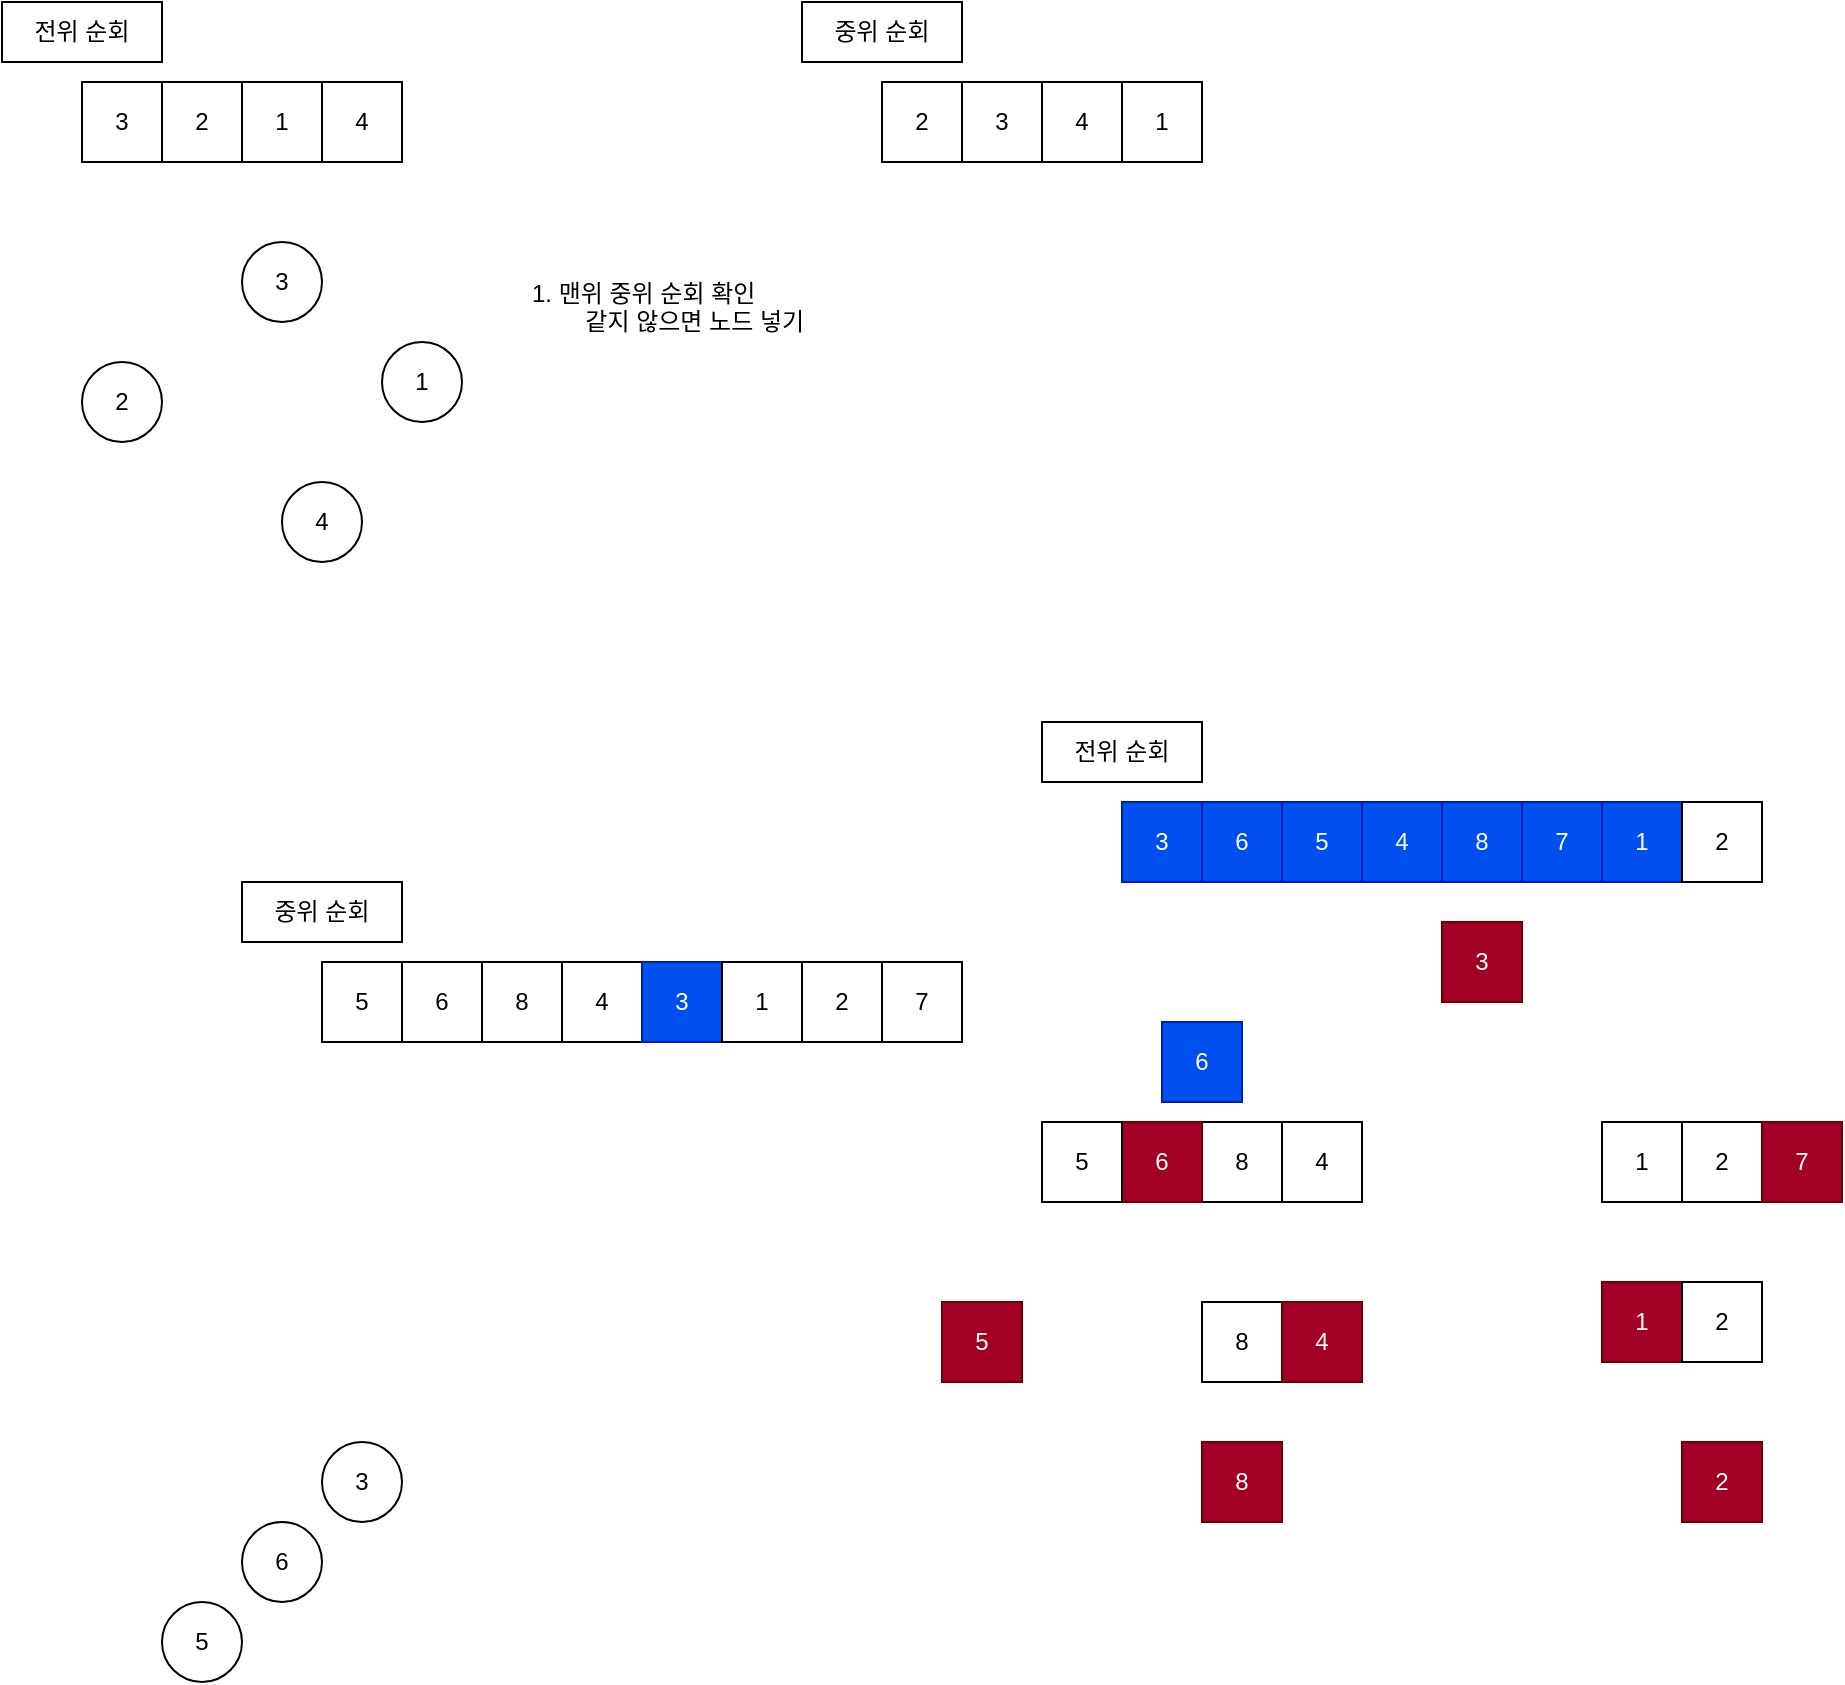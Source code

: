 <mxfile version="15.8.7" type="device"><diagram id="9sdye9659Cw9JpX-TZh7" name="페이지-1"><mxGraphModel dx="1021" dy="591" grid="1" gridSize="10" guides="1" tooltips="1" connect="1" arrows="1" fold="1" page="1" pageScale="1" pageWidth="10000" pageHeight="10000" math="0" shadow="0"><root><mxCell id="0"/><mxCell id="1" parent="0"/><mxCell id="DdYUDAiiwOsoHelVybKq-2" value="3" style="rounded=0;whiteSpace=wrap;html=1;container=0;fillColor=#0050ef;fontColor=#ffffff;strokeColor=#001DBC;" parent="1" vertex="1"><mxGeometry x="640" y="440" width="40" height="40" as="geometry"/></mxCell><mxCell id="DdYUDAiiwOsoHelVybKq-3" value="6" style="rounded=0;whiteSpace=wrap;html=1;container=0;fillColor=#0050ef;fontColor=#ffffff;strokeColor=#001DBC;" parent="1" vertex="1"><mxGeometry x="680" y="440" width="40" height="40" as="geometry"/></mxCell><mxCell id="DdYUDAiiwOsoHelVybKq-4" value="5" style="rounded=0;whiteSpace=wrap;html=1;container=0;fillColor=#0050ef;fontColor=#ffffff;strokeColor=#001DBC;" parent="1" vertex="1"><mxGeometry x="720" y="440" width="40" height="40" as="geometry"/></mxCell><mxCell id="DdYUDAiiwOsoHelVybKq-5" value="4" style="rounded=0;whiteSpace=wrap;html=1;container=0;fillColor=#0050ef;fontColor=#ffffff;strokeColor=#001DBC;" parent="1" vertex="1"><mxGeometry x="760" y="440" width="40" height="40" as="geometry"/></mxCell><mxCell id="rQkRN48qMZ-APyTEBJOM-1" value="전위 순회" style="rounded=0;whiteSpace=wrap;html=1;container=0;" vertex="1" parent="1"><mxGeometry x="600" y="400" width="80" height="30" as="geometry"/></mxCell><mxCell id="DdYUDAiiwOsoHelVybKq-6" value="5" style="rounded=0;whiteSpace=wrap;html=1;container=0;" parent="1" vertex="1"><mxGeometry x="240" y="520" width="40" height="40" as="geometry"/></mxCell><mxCell id="DdYUDAiiwOsoHelVybKq-7" value="6" style="rounded=0;whiteSpace=wrap;html=1;container=0;" parent="1" vertex="1"><mxGeometry x="280" y="520" width="40" height="40" as="geometry"/></mxCell><mxCell id="DdYUDAiiwOsoHelVybKq-8" value="8" style="rounded=0;whiteSpace=wrap;html=1;container=0;" parent="1" vertex="1"><mxGeometry x="320" y="520" width="40" height="40" as="geometry"/></mxCell><mxCell id="DdYUDAiiwOsoHelVybKq-9" value="4" style="rounded=0;whiteSpace=wrap;html=1;container=0;" parent="1" vertex="1"><mxGeometry x="360" y="520" width="40" height="40" as="geometry"/></mxCell><mxCell id="rQkRN48qMZ-APyTEBJOM-2" value="중위 순회" style="rounded=0;whiteSpace=wrap;html=1;container=0;" vertex="1" parent="1"><mxGeometry x="200" y="480" width="80" height="30" as="geometry"/></mxCell><mxCell id="rQkRN48qMZ-APyTEBJOM-5" value="8" style="rounded=0;whiteSpace=wrap;html=1;container=0;fillColor=#0050ef;fontColor=#ffffff;strokeColor=#001DBC;" vertex="1" parent="1"><mxGeometry x="800" y="440" width="40" height="40" as="geometry"/></mxCell><mxCell id="rQkRN48qMZ-APyTEBJOM-6" value="7" style="rounded=0;whiteSpace=wrap;html=1;container=0;fillColor=#0050ef;fontColor=#ffffff;strokeColor=#001DBC;" vertex="1" parent="1"><mxGeometry x="840" y="440" width="40" height="40" as="geometry"/></mxCell><mxCell id="rQkRN48qMZ-APyTEBJOM-7" value="1" style="rounded=0;whiteSpace=wrap;html=1;container=0;fillColor=#0050ef;fontColor=#ffffff;strokeColor=#001DBC;" vertex="1" parent="1"><mxGeometry x="880" y="440" width="40" height="40" as="geometry"/></mxCell><mxCell id="rQkRN48qMZ-APyTEBJOM-8" value="2" style="rounded=0;whiteSpace=wrap;html=1;container=0;" vertex="1" parent="1"><mxGeometry x="920" y="440" width="40" height="40" as="geometry"/></mxCell><mxCell id="rQkRN48qMZ-APyTEBJOM-9" value="3" style="rounded=0;whiteSpace=wrap;html=1;container=0;fillColor=#0050ef;fontColor=#ffffff;strokeColor=#001DBC;" vertex="1" parent="1"><mxGeometry x="400" y="520" width="40" height="40" as="geometry"/></mxCell><mxCell id="rQkRN48qMZ-APyTEBJOM-10" value="1" style="rounded=0;whiteSpace=wrap;html=1;container=0;" vertex="1" parent="1"><mxGeometry x="440" y="520" width="40" height="40" as="geometry"/></mxCell><mxCell id="rQkRN48qMZ-APyTEBJOM-11" value="2" style="rounded=0;whiteSpace=wrap;html=1;container=0;" vertex="1" parent="1"><mxGeometry x="480" y="520" width="40" height="40" as="geometry"/></mxCell><mxCell id="rQkRN48qMZ-APyTEBJOM-12" value="7" style="rounded=0;whiteSpace=wrap;html=1;container=0;" vertex="1" parent="1"><mxGeometry x="520" y="520" width="40" height="40" as="geometry"/></mxCell><mxCell id="rQkRN48qMZ-APyTEBJOM-13" value="3" style="ellipse;whiteSpace=wrap;html=1;aspect=fixed;" vertex="1" parent="1"><mxGeometry x="240" y="760" width="40" height="40" as="geometry"/></mxCell><mxCell id="rQkRN48qMZ-APyTEBJOM-14" value="6" style="ellipse;whiteSpace=wrap;html=1;aspect=fixed;" vertex="1" parent="1"><mxGeometry x="200" y="800" width="40" height="40" as="geometry"/></mxCell><mxCell id="rQkRN48qMZ-APyTEBJOM-15" value="5" style="ellipse;whiteSpace=wrap;html=1;aspect=fixed;" vertex="1" parent="1"><mxGeometry x="160" y="840" width="40" height="40" as="geometry"/></mxCell><mxCell id="rQkRN48qMZ-APyTEBJOM-16" value="3" style="rounded=0;whiteSpace=wrap;html=1;container=0;" vertex="1" parent="1"><mxGeometry x="120" y="80" width="40" height="40" as="geometry"/></mxCell><mxCell id="rQkRN48qMZ-APyTEBJOM-17" value="2" style="rounded=0;whiteSpace=wrap;html=1;container=0;" vertex="1" parent="1"><mxGeometry x="160" y="80" width="40" height="40" as="geometry"/></mxCell><mxCell id="rQkRN48qMZ-APyTEBJOM-18" value="1" style="rounded=0;whiteSpace=wrap;html=1;container=0;" vertex="1" parent="1"><mxGeometry x="200" y="80" width="40" height="40" as="geometry"/></mxCell><mxCell id="rQkRN48qMZ-APyTEBJOM-19" value="4" style="rounded=0;whiteSpace=wrap;html=1;container=0;" vertex="1" parent="1"><mxGeometry x="240" y="80" width="40" height="40" as="geometry"/></mxCell><mxCell id="rQkRN48qMZ-APyTEBJOM-20" value="전위 순회" style="rounded=0;whiteSpace=wrap;html=1;container=0;" vertex="1" parent="1"><mxGeometry x="80" y="40" width="80" height="30" as="geometry"/></mxCell><mxCell id="rQkRN48qMZ-APyTEBJOM-21" value="2" style="rounded=0;whiteSpace=wrap;html=1;container=0;" vertex="1" parent="1"><mxGeometry x="520" y="80" width="40" height="40" as="geometry"/></mxCell><mxCell id="rQkRN48qMZ-APyTEBJOM-22" value="3" style="rounded=0;whiteSpace=wrap;html=1;container=0;" vertex="1" parent="1"><mxGeometry x="560" y="80" width="40" height="40" as="geometry"/></mxCell><mxCell id="rQkRN48qMZ-APyTEBJOM-23" value="4" style="rounded=0;whiteSpace=wrap;html=1;container=0;" vertex="1" parent="1"><mxGeometry x="600" y="80" width="40" height="40" as="geometry"/></mxCell><mxCell id="rQkRN48qMZ-APyTEBJOM-24" value="1" style="rounded=0;whiteSpace=wrap;html=1;container=0;" vertex="1" parent="1"><mxGeometry x="640" y="80" width="40" height="40" as="geometry"/></mxCell><mxCell id="rQkRN48qMZ-APyTEBJOM-25" value="중위 순회" style="rounded=0;whiteSpace=wrap;html=1;container=0;" vertex="1" parent="1"><mxGeometry x="480" y="40" width="80" height="30" as="geometry"/></mxCell><mxCell id="rQkRN48qMZ-APyTEBJOM-34" value="3" style="ellipse;whiteSpace=wrap;html=1;aspect=fixed;" vertex="1" parent="1"><mxGeometry x="200" y="160" width="40" height="40" as="geometry"/></mxCell><mxCell id="rQkRN48qMZ-APyTEBJOM-35" value="2" style="ellipse;whiteSpace=wrap;html=1;aspect=fixed;" vertex="1" parent="1"><mxGeometry x="120" y="220" width="40" height="40" as="geometry"/></mxCell><mxCell id="rQkRN48qMZ-APyTEBJOM-36" value="4" style="ellipse;whiteSpace=wrap;html=1;aspect=fixed;" vertex="1" parent="1"><mxGeometry x="220" y="280" width="40" height="40" as="geometry"/></mxCell><mxCell id="rQkRN48qMZ-APyTEBJOM-38" value="1" style="ellipse;whiteSpace=wrap;html=1;aspect=fixed;" vertex="1" parent="1"><mxGeometry x="270" y="210" width="40" height="40" as="geometry"/></mxCell><mxCell id="rQkRN48qMZ-APyTEBJOM-40" value="&lt;br&gt;&lt;br&gt;1. 맨위 중위 순회 확인&lt;br&gt;&lt;span style=&quot;white-space: pre&quot;&gt;&#9;&lt;/span&gt;같지 않으면 노드 넣기" style="text;html=1;strokeColor=none;fillColor=none;spacing=5;spacingTop=-20;whiteSpace=wrap;overflow=hidden;rounded=0;" vertex="1" parent="1"><mxGeometry x="340" y="160" width="190" height="60" as="geometry"/></mxCell><mxCell id="rQkRN48qMZ-APyTEBJOM-41" value="1" style="rounded=0;whiteSpace=wrap;html=1;container=0;" vertex="1" parent="1"><mxGeometry x="880" y="600" width="40" height="40" as="geometry"/></mxCell><mxCell id="rQkRN48qMZ-APyTEBJOM-42" value="2" style="rounded=0;whiteSpace=wrap;html=1;container=0;" vertex="1" parent="1"><mxGeometry x="920" y="600" width="40" height="40" as="geometry"/></mxCell><mxCell id="rQkRN48qMZ-APyTEBJOM-43" value="7" style="rounded=0;whiteSpace=wrap;html=1;container=0;fillColor=#a20025;fontColor=#ffffff;strokeColor=#6F0000;" vertex="1" parent="1"><mxGeometry x="960" y="600" width="40" height="40" as="geometry"/></mxCell><mxCell id="rQkRN48qMZ-APyTEBJOM-44" value="3" style="rounded=0;whiteSpace=wrap;html=1;container=0;fillColor=#a20025;fontColor=#ffffff;strokeColor=#6F0000;" vertex="1" parent="1"><mxGeometry x="800" y="500" width="40" height="40" as="geometry"/></mxCell><mxCell id="rQkRN48qMZ-APyTEBJOM-45" value="4" style="rounded=0;whiteSpace=wrap;html=1;container=0;" vertex="1" parent="1"><mxGeometry x="720" y="600" width="40" height="40" as="geometry"/></mxCell><mxCell id="rQkRN48qMZ-APyTEBJOM-46" value="8" style="rounded=0;whiteSpace=wrap;html=1;container=0;" vertex="1" parent="1"><mxGeometry x="680" y="600" width="40" height="40" as="geometry"/></mxCell><mxCell id="rQkRN48qMZ-APyTEBJOM-47" value="6" style="rounded=0;whiteSpace=wrap;html=1;container=0;fillColor=#a20025;fontColor=#ffffff;strokeColor=#6F0000;" vertex="1" parent="1"><mxGeometry x="640" y="600" width="40" height="40" as="geometry"/></mxCell><mxCell id="rQkRN48qMZ-APyTEBJOM-48" value="5" style="rounded=0;whiteSpace=wrap;html=1;container=0;" vertex="1" parent="1"><mxGeometry x="600" y="600" width="40" height="40" as="geometry"/></mxCell><mxCell id="rQkRN48qMZ-APyTEBJOM-49" value="6" style="rounded=0;whiteSpace=wrap;html=1;container=0;fillColor=#0050ef;fontColor=#ffffff;strokeColor=#001DBC;" vertex="1" parent="1"><mxGeometry x="660" y="550" width="40" height="40" as="geometry"/></mxCell><mxCell id="rQkRN48qMZ-APyTEBJOM-50" value="5" style="rounded=0;whiteSpace=wrap;html=1;container=0;fillColor=#a20025;fontColor=#ffffff;strokeColor=#6F0000;" vertex="1" parent="1"><mxGeometry x="550" y="690" width="40" height="40" as="geometry"/></mxCell><mxCell id="rQkRN48qMZ-APyTEBJOM-52" value="8" style="rounded=0;whiteSpace=wrap;html=1;container=0;" vertex="1" parent="1"><mxGeometry x="680" y="690" width="40" height="40" as="geometry"/></mxCell><mxCell id="rQkRN48qMZ-APyTEBJOM-53" value="4" style="rounded=0;whiteSpace=wrap;html=1;container=0;fillColor=#a20025;fontColor=#ffffff;strokeColor=#6F0000;" vertex="1" parent="1"><mxGeometry x="720" y="690" width="40" height="40" as="geometry"/></mxCell><mxCell id="rQkRN48qMZ-APyTEBJOM-55" value="8" style="rounded=0;whiteSpace=wrap;html=1;container=0;fillColor=#a20025;fontColor=#ffffff;strokeColor=#6F0000;" vertex="1" parent="1"><mxGeometry x="680" y="760" width="40" height="40" as="geometry"/></mxCell><mxCell id="rQkRN48qMZ-APyTEBJOM-56" value="1" style="rounded=0;whiteSpace=wrap;html=1;container=0;fillColor=#a20025;fontColor=#ffffff;strokeColor=#6F0000;" vertex="1" parent="1"><mxGeometry x="880" y="680" width="40" height="40" as="geometry"/></mxCell><mxCell id="rQkRN48qMZ-APyTEBJOM-57" value="2" style="rounded=0;whiteSpace=wrap;html=1;container=0;" vertex="1" parent="1"><mxGeometry x="920" y="680" width="40" height="40" as="geometry"/></mxCell><mxCell id="rQkRN48qMZ-APyTEBJOM-58" value="2" style="rounded=0;whiteSpace=wrap;html=1;container=0;fillColor=#a20025;fontColor=#ffffff;strokeColor=#6F0000;" vertex="1" parent="1"><mxGeometry x="920" y="760" width="40" height="40" as="geometry"/></mxCell></root></mxGraphModel></diagram></mxfile>